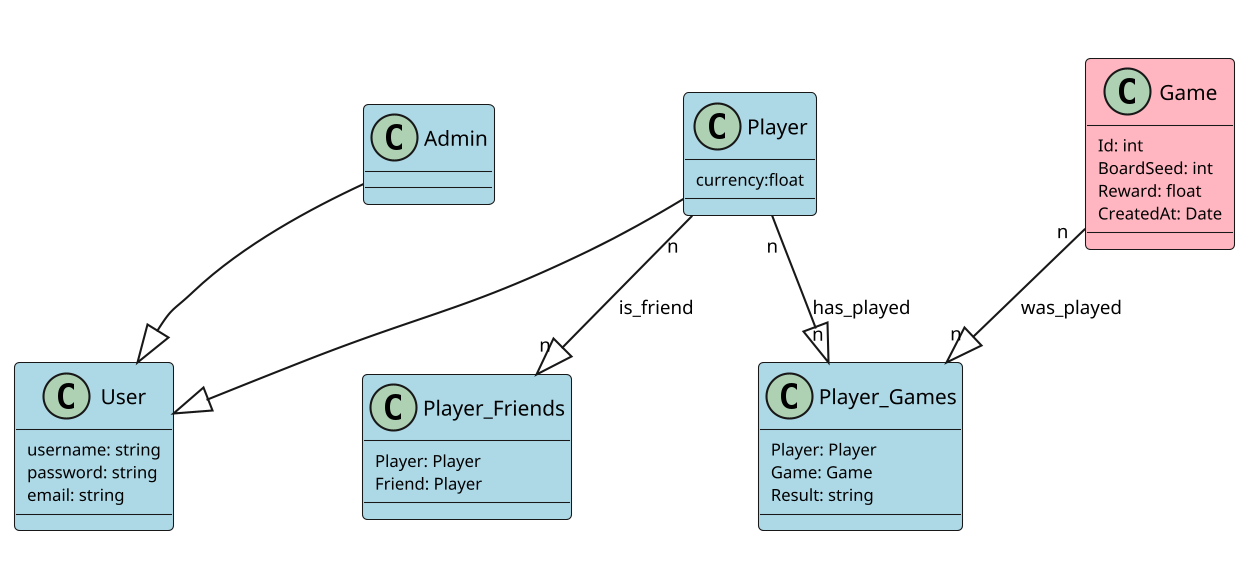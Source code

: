 @startuml

skinparam dpi 200
skinparam classAttributeFontSize 8
skinparam classArrowFontSize 9
skinparam classFontSize 10
skinparam nodesep 90
skinparam ranksep 40
hide stereotype

skinparam class {
   BackgroundColor White
   BackgroundColor<<Game>> LightPink
   BackgroundColor<<User>> LightBlue
   BackgroundColor<<Invitation>> LightYellow
}
skinparam shadowing false

skinparam package<<Layout>> {
borderColor Transparent
backgroundColor Transparent
fontColor Transparent
stereotypeFontColor Transparent
}

class User <<User>> {
  username: string
  password: string
  email: string
}

package Users <<Layout>>{
  class Player <<User>> {
     currency:float

  }

  class Admin <<User>> {

  }
}

class Game <<Game>> {
  Id: int
  BoardSeed: int
  Reward: float
  CreatedAt: Date

}

package Users <<Layout>> {
   class Player_Friends <<User>> {
       Player: Player
       Friend: Player
   }

   class Player_Games <<User>> {
       Player: Player
       Game: Game
       Result: string
   }
}

Player " " --|> " " User

Admin " " --|> " " User

Player "n" --|> "n" Player_Friends : is_friend

Game "n" --|> "n" Player_Games : was_played

Player "n" --|> "n" Player_Games : has_played

@enduml
